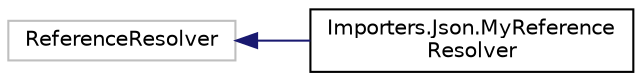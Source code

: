 digraph "Representación gráfica de la clase"
{
 // INTERACTIVE_SVG=YES
 // LATEX_PDF_SIZE
  edge [fontname="Helvetica",fontsize="10",labelfontname="Helvetica",labelfontsize="10"];
  node [fontname="Helvetica",fontsize="10",shape=record];
  rankdir="LR";
  Node84 [label="ReferenceResolver",height=0.2,width=0.4,color="grey75", fillcolor="white", style="filled",tooltip=" "];
  Node84 -> Node0 [dir="back",color="midnightblue",fontsize="10",style="solid",fontname="Helvetica"];
  Node0 [label="Importers.Json.MyReference\lResolver",height=0.2,width=0.4,color="black", fillcolor="white", style="filled",URL="$classImporters_1_1Json_1_1MyReferenceResolver.html",tooltip=" "];
}
